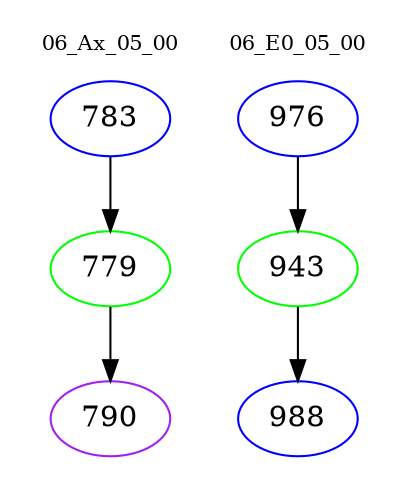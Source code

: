 digraph{
subgraph cluster_0 {
color = white
label = "06_Ax_05_00";
fontsize=10;
T0_783 [label="783", color="blue"]
T0_783 -> T0_779 [color="black"]
T0_779 [label="779", color="green"]
T0_779 -> T0_790 [color="black"]
T0_790 [label="790", color="purple"]
}
subgraph cluster_1 {
color = white
label = "06_E0_05_00";
fontsize=10;
T1_976 [label="976", color="blue"]
T1_976 -> T1_943 [color="black"]
T1_943 [label="943", color="green"]
T1_943 -> T1_988 [color="black"]
T1_988 [label="988", color="blue"]
}
}
